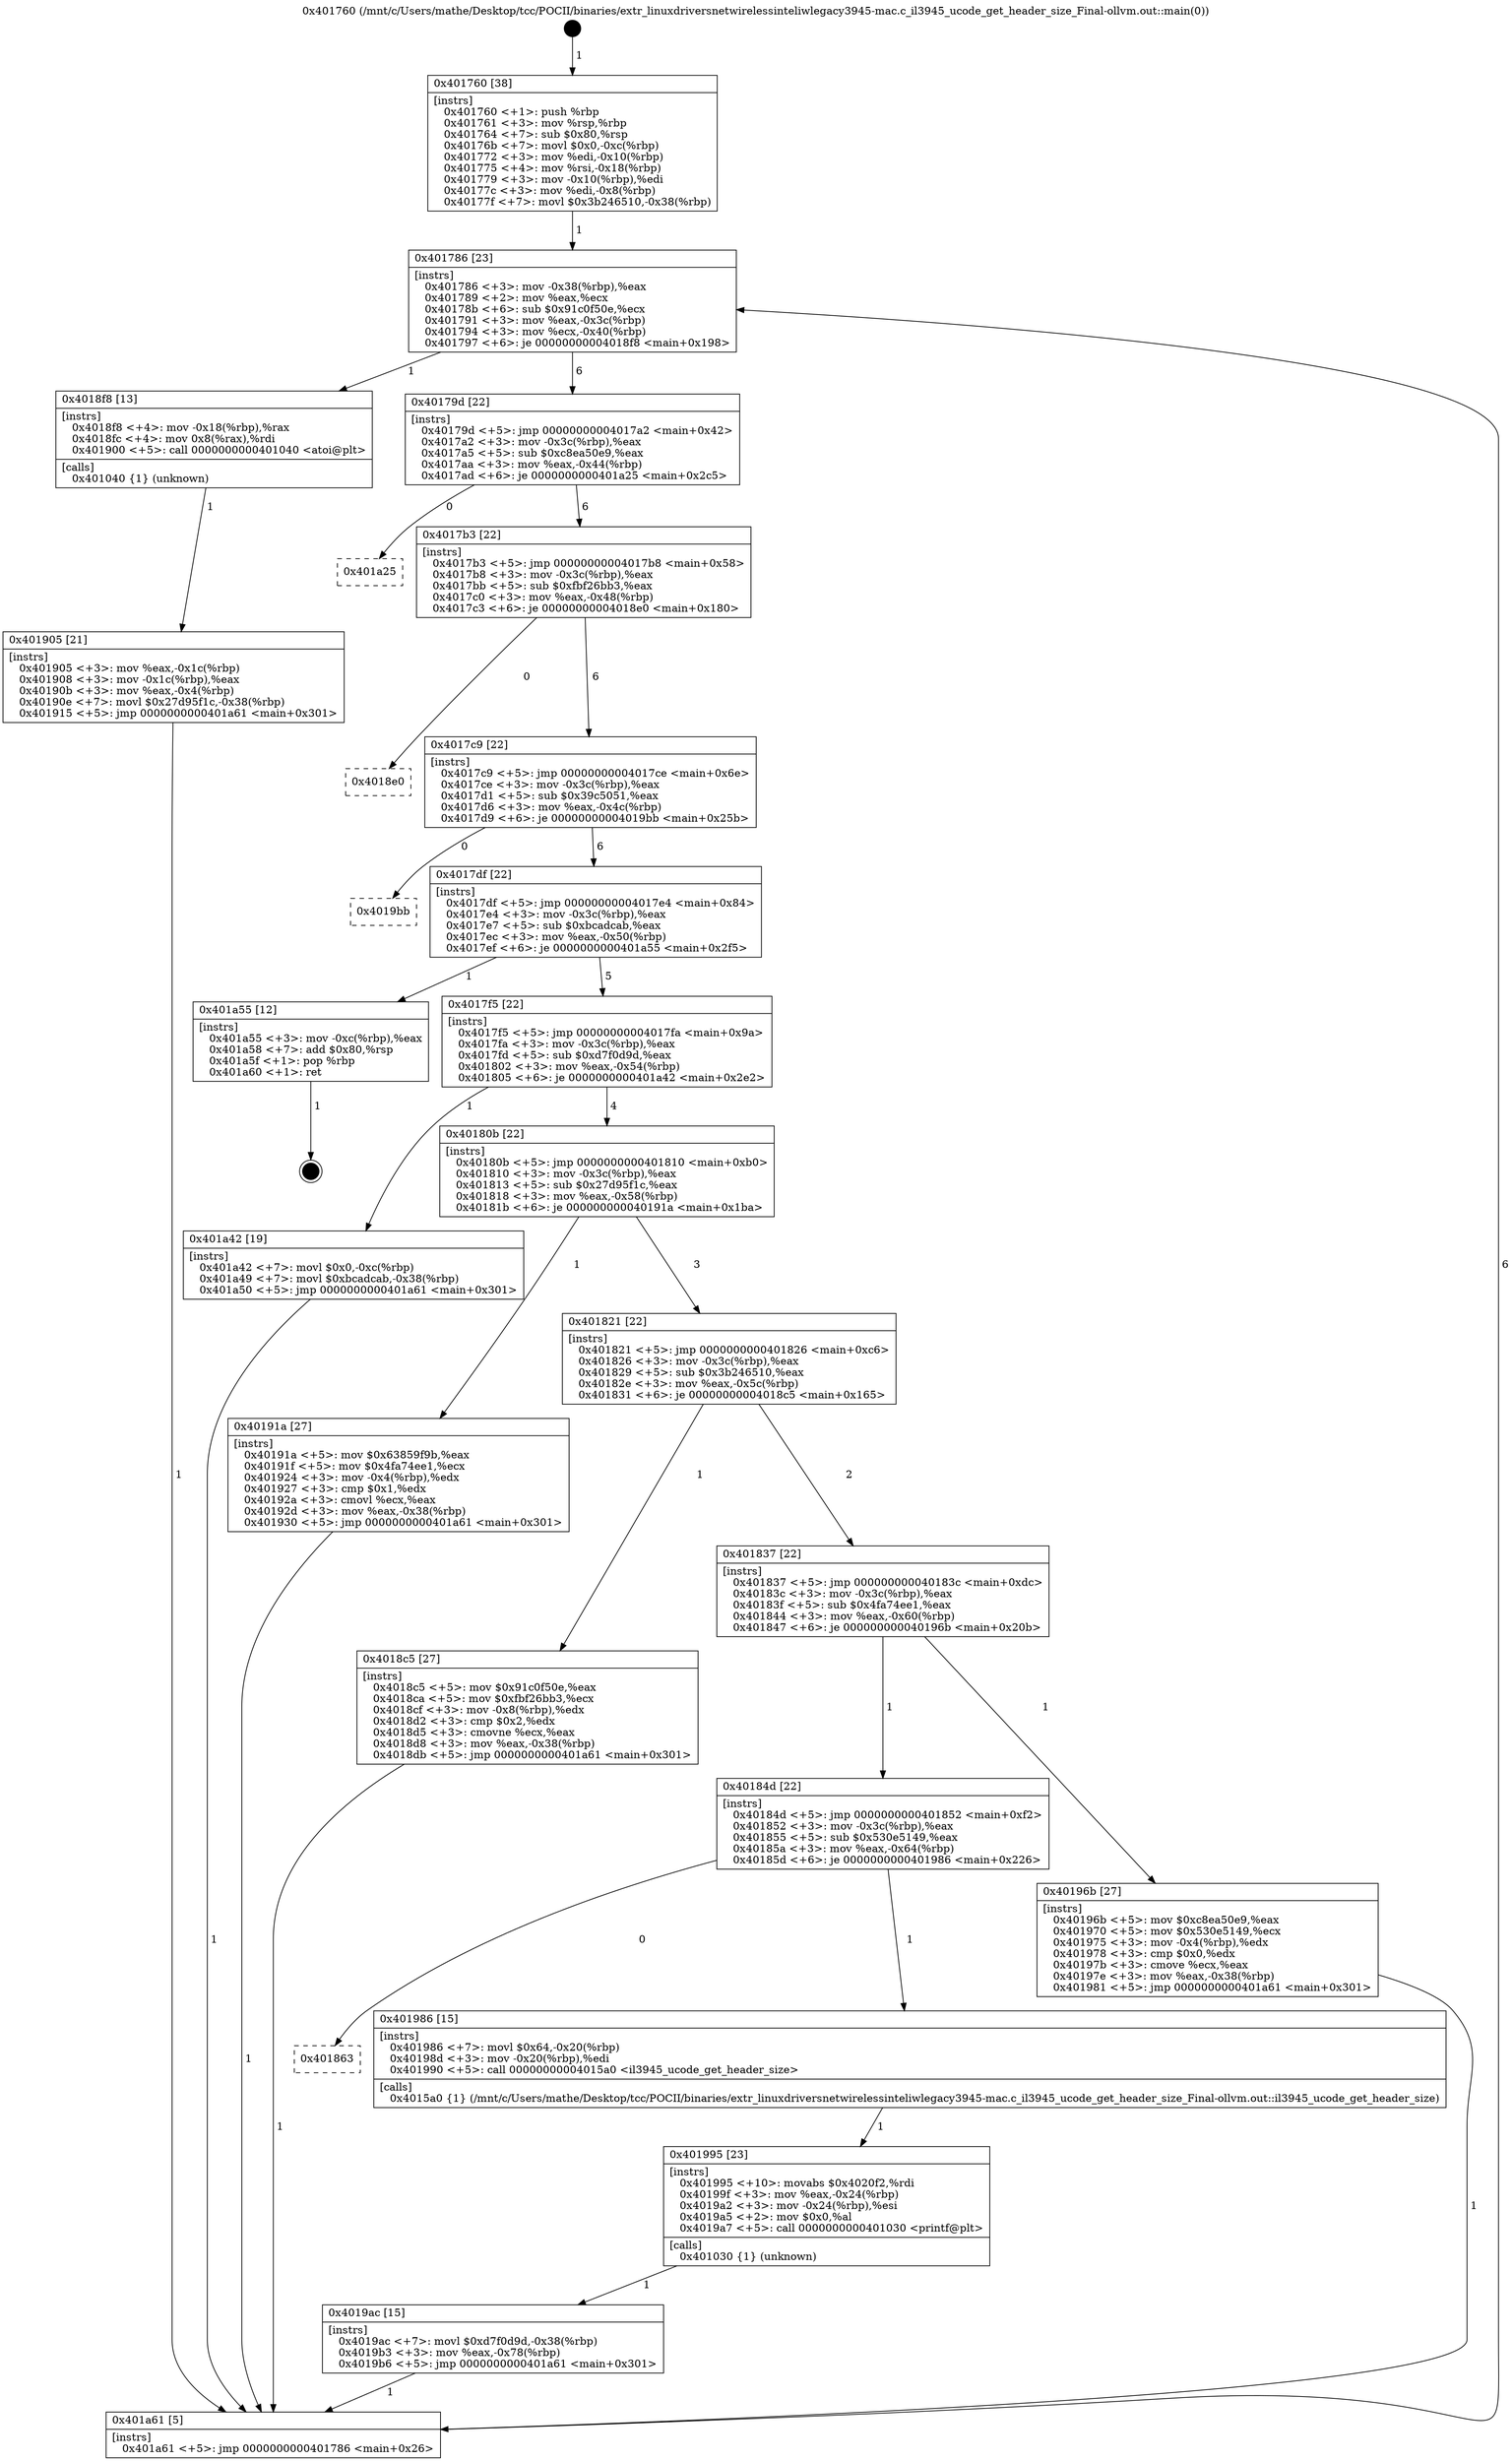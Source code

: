digraph "0x401760" {
  label = "0x401760 (/mnt/c/Users/mathe/Desktop/tcc/POCII/binaries/extr_linuxdriversnetwirelessinteliwlegacy3945-mac.c_il3945_ucode_get_header_size_Final-ollvm.out::main(0))"
  labelloc = "t"
  node[shape=record]

  Entry [label="",width=0.3,height=0.3,shape=circle,fillcolor=black,style=filled]
  "0x401786" [label="{
     0x401786 [23]\l
     | [instrs]\l
     &nbsp;&nbsp;0x401786 \<+3\>: mov -0x38(%rbp),%eax\l
     &nbsp;&nbsp;0x401789 \<+2\>: mov %eax,%ecx\l
     &nbsp;&nbsp;0x40178b \<+6\>: sub $0x91c0f50e,%ecx\l
     &nbsp;&nbsp;0x401791 \<+3\>: mov %eax,-0x3c(%rbp)\l
     &nbsp;&nbsp;0x401794 \<+3\>: mov %ecx,-0x40(%rbp)\l
     &nbsp;&nbsp;0x401797 \<+6\>: je 00000000004018f8 \<main+0x198\>\l
  }"]
  "0x4018f8" [label="{
     0x4018f8 [13]\l
     | [instrs]\l
     &nbsp;&nbsp;0x4018f8 \<+4\>: mov -0x18(%rbp),%rax\l
     &nbsp;&nbsp;0x4018fc \<+4\>: mov 0x8(%rax),%rdi\l
     &nbsp;&nbsp;0x401900 \<+5\>: call 0000000000401040 \<atoi@plt\>\l
     | [calls]\l
     &nbsp;&nbsp;0x401040 \{1\} (unknown)\l
  }"]
  "0x40179d" [label="{
     0x40179d [22]\l
     | [instrs]\l
     &nbsp;&nbsp;0x40179d \<+5\>: jmp 00000000004017a2 \<main+0x42\>\l
     &nbsp;&nbsp;0x4017a2 \<+3\>: mov -0x3c(%rbp),%eax\l
     &nbsp;&nbsp;0x4017a5 \<+5\>: sub $0xc8ea50e9,%eax\l
     &nbsp;&nbsp;0x4017aa \<+3\>: mov %eax,-0x44(%rbp)\l
     &nbsp;&nbsp;0x4017ad \<+6\>: je 0000000000401a25 \<main+0x2c5\>\l
  }"]
  Exit [label="",width=0.3,height=0.3,shape=circle,fillcolor=black,style=filled,peripheries=2]
  "0x401a25" [label="{
     0x401a25\l
  }", style=dashed]
  "0x4017b3" [label="{
     0x4017b3 [22]\l
     | [instrs]\l
     &nbsp;&nbsp;0x4017b3 \<+5\>: jmp 00000000004017b8 \<main+0x58\>\l
     &nbsp;&nbsp;0x4017b8 \<+3\>: mov -0x3c(%rbp),%eax\l
     &nbsp;&nbsp;0x4017bb \<+5\>: sub $0xfbf26bb3,%eax\l
     &nbsp;&nbsp;0x4017c0 \<+3\>: mov %eax,-0x48(%rbp)\l
     &nbsp;&nbsp;0x4017c3 \<+6\>: je 00000000004018e0 \<main+0x180\>\l
  }"]
  "0x4019ac" [label="{
     0x4019ac [15]\l
     | [instrs]\l
     &nbsp;&nbsp;0x4019ac \<+7\>: movl $0xd7f0d9d,-0x38(%rbp)\l
     &nbsp;&nbsp;0x4019b3 \<+3\>: mov %eax,-0x78(%rbp)\l
     &nbsp;&nbsp;0x4019b6 \<+5\>: jmp 0000000000401a61 \<main+0x301\>\l
  }"]
  "0x4018e0" [label="{
     0x4018e0\l
  }", style=dashed]
  "0x4017c9" [label="{
     0x4017c9 [22]\l
     | [instrs]\l
     &nbsp;&nbsp;0x4017c9 \<+5\>: jmp 00000000004017ce \<main+0x6e\>\l
     &nbsp;&nbsp;0x4017ce \<+3\>: mov -0x3c(%rbp),%eax\l
     &nbsp;&nbsp;0x4017d1 \<+5\>: sub $0x39c5051,%eax\l
     &nbsp;&nbsp;0x4017d6 \<+3\>: mov %eax,-0x4c(%rbp)\l
     &nbsp;&nbsp;0x4017d9 \<+6\>: je 00000000004019bb \<main+0x25b\>\l
  }"]
  "0x401995" [label="{
     0x401995 [23]\l
     | [instrs]\l
     &nbsp;&nbsp;0x401995 \<+10\>: movabs $0x4020f2,%rdi\l
     &nbsp;&nbsp;0x40199f \<+3\>: mov %eax,-0x24(%rbp)\l
     &nbsp;&nbsp;0x4019a2 \<+3\>: mov -0x24(%rbp),%esi\l
     &nbsp;&nbsp;0x4019a5 \<+2\>: mov $0x0,%al\l
     &nbsp;&nbsp;0x4019a7 \<+5\>: call 0000000000401030 \<printf@plt\>\l
     | [calls]\l
     &nbsp;&nbsp;0x401030 \{1\} (unknown)\l
  }"]
  "0x4019bb" [label="{
     0x4019bb\l
  }", style=dashed]
  "0x4017df" [label="{
     0x4017df [22]\l
     | [instrs]\l
     &nbsp;&nbsp;0x4017df \<+5\>: jmp 00000000004017e4 \<main+0x84\>\l
     &nbsp;&nbsp;0x4017e4 \<+3\>: mov -0x3c(%rbp),%eax\l
     &nbsp;&nbsp;0x4017e7 \<+5\>: sub $0xbcadcab,%eax\l
     &nbsp;&nbsp;0x4017ec \<+3\>: mov %eax,-0x50(%rbp)\l
     &nbsp;&nbsp;0x4017ef \<+6\>: je 0000000000401a55 \<main+0x2f5\>\l
  }"]
  "0x401863" [label="{
     0x401863\l
  }", style=dashed]
  "0x401a55" [label="{
     0x401a55 [12]\l
     | [instrs]\l
     &nbsp;&nbsp;0x401a55 \<+3\>: mov -0xc(%rbp),%eax\l
     &nbsp;&nbsp;0x401a58 \<+7\>: add $0x80,%rsp\l
     &nbsp;&nbsp;0x401a5f \<+1\>: pop %rbp\l
     &nbsp;&nbsp;0x401a60 \<+1\>: ret\l
  }"]
  "0x4017f5" [label="{
     0x4017f5 [22]\l
     | [instrs]\l
     &nbsp;&nbsp;0x4017f5 \<+5\>: jmp 00000000004017fa \<main+0x9a\>\l
     &nbsp;&nbsp;0x4017fa \<+3\>: mov -0x3c(%rbp),%eax\l
     &nbsp;&nbsp;0x4017fd \<+5\>: sub $0xd7f0d9d,%eax\l
     &nbsp;&nbsp;0x401802 \<+3\>: mov %eax,-0x54(%rbp)\l
     &nbsp;&nbsp;0x401805 \<+6\>: je 0000000000401a42 \<main+0x2e2\>\l
  }"]
  "0x401986" [label="{
     0x401986 [15]\l
     | [instrs]\l
     &nbsp;&nbsp;0x401986 \<+7\>: movl $0x64,-0x20(%rbp)\l
     &nbsp;&nbsp;0x40198d \<+3\>: mov -0x20(%rbp),%edi\l
     &nbsp;&nbsp;0x401990 \<+5\>: call 00000000004015a0 \<il3945_ucode_get_header_size\>\l
     | [calls]\l
     &nbsp;&nbsp;0x4015a0 \{1\} (/mnt/c/Users/mathe/Desktop/tcc/POCII/binaries/extr_linuxdriversnetwirelessinteliwlegacy3945-mac.c_il3945_ucode_get_header_size_Final-ollvm.out::il3945_ucode_get_header_size)\l
  }"]
  "0x401a42" [label="{
     0x401a42 [19]\l
     | [instrs]\l
     &nbsp;&nbsp;0x401a42 \<+7\>: movl $0x0,-0xc(%rbp)\l
     &nbsp;&nbsp;0x401a49 \<+7\>: movl $0xbcadcab,-0x38(%rbp)\l
     &nbsp;&nbsp;0x401a50 \<+5\>: jmp 0000000000401a61 \<main+0x301\>\l
  }"]
  "0x40180b" [label="{
     0x40180b [22]\l
     | [instrs]\l
     &nbsp;&nbsp;0x40180b \<+5\>: jmp 0000000000401810 \<main+0xb0\>\l
     &nbsp;&nbsp;0x401810 \<+3\>: mov -0x3c(%rbp),%eax\l
     &nbsp;&nbsp;0x401813 \<+5\>: sub $0x27d95f1c,%eax\l
     &nbsp;&nbsp;0x401818 \<+3\>: mov %eax,-0x58(%rbp)\l
     &nbsp;&nbsp;0x40181b \<+6\>: je 000000000040191a \<main+0x1ba\>\l
  }"]
  "0x40184d" [label="{
     0x40184d [22]\l
     | [instrs]\l
     &nbsp;&nbsp;0x40184d \<+5\>: jmp 0000000000401852 \<main+0xf2\>\l
     &nbsp;&nbsp;0x401852 \<+3\>: mov -0x3c(%rbp),%eax\l
     &nbsp;&nbsp;0x401855 \<+5\>: sub $0x530e5149,%eax\l
     &nbsp;&nbsp;0x40185a \<+3\>: mov %eax,-0x64(%rbp)\l
     &nbsp;&nbsp;0x40185d \<+6\>: je 0000000000401986 \<main+0x226\>\l
  }"]
  "0x40191a" [label="{
     0x40191a [27]\l
     | [instrs]\l
     &nbsp;&nbsp;0x40191a \<+5\>: mov $0x63859f9b,%eax\l
     &nbsp;&nbsp;0x40191f \<+5\>: mov $0x4fa74ee1,%ecx\l
     &nbsp;&nbsp;0x401924 \<+3\>: mov -0x4(%rbp),%edx\l
     &nbsp;&nbsp;0x401927 \<+3\>: cmp $0x1,%edx\l
     &nbsp;&nbsp;0x40192a \<+3\>: cmovl %ecx,%eax\l
     &nbsp;&nbsp;0x40192d \<+3\>: mov %eax,-0x38(%rbp)\l
     &nbsp;&nbsp;0x401930 \<+5\>: jmp 0000000000401a61 \<main+0x301\>\l
  }"]
  "0x401821" [label="{
     0x401821 [22]\l
     | [instrs]\l
     &nbsp;&nbsp;0x401821 \<+5\>: jmp 0000000000401826 \<main+0xc6\>\l
     &nbsp;&nbsp;0x401826 \<+3\>: mov -0x3c(%rbp),%eax\l
     &nbsp;&nbsp;0x401829 \<+5\>: sub $0x3b246510,%eax\l
     &nbsp;&nbsp;0x40182e \<+3\>: mov %eax,-0x5c(%rbp)\l
     &nbsp;&nbsp;0x401831 \<+6\>: je 00000000004018c5 \<main+0x165\>\l
  }"]
  "0x40196b" [label="{
     0x40196b [27]\l
     | [instrs]\l
     &nbsp;&nbsp;0x40196b \<+5\>: mov $0xc8ea50e9,%eax\l
     &nbsp;&nbsp;0x401970 \<+5\>: mov $0x530e5149,%ecx\l
     &nbsp;&nbsp;0x401975 \<+3\>: mov -0x4(%rbp),%edx\l
     &nbsp;&nbsp;0x401978 \<+3\>: cmp $0x0,%edx\l
     &nbsp;&nbsp;0x40197b \<+3\>: cmove %ecx,%eax\l
     &nbsp;&nbsp;0x40197e \<+3\>: mov %eax,-0x38(%rbp)\l
     &nbsp;&nbsp;0x401981 \<+5\>: jmp 0000000000401a61 \<main+0x301\>\l
  }"]
  "0x4018c5" [label="{
     0x4018c5 [27]\l
     | [instrs]\l
     &nbsp;&nbsp;0x4018c5 \<+5\>: mov $0x91c0f50e,%eax\l
     &nbsp;&nbsp;0x4018ca \<+5\>: mov $0xfbf26bb3,%ecx\l
     &nbsp;&nbsp;0x4018cf \<+3\>: mov -0x8(%rbp),%edx\l
     &nbsp;&nbsp;0x4018d2 \<+3\>: cmp $0x2,%edx\l
     &nbsp;&nbsp;0x4018d5 \<+3\>: cmovne %ecx,%eax\l
     &nbsp;&nbsp;0x4018d8 \<+3\>: mov %eax,-0x38(%rbp)\l
     &nbsp;&nbsp;0x4018db \<+5\>: jmp 0000000000401a61 \<main+0x301\>\l
  }"]
  "0x401837" [label="{
     0x401837 [22]\l
     | [instrs]\l
     &nbsp;&nbsp;0x401837 \<+5\>: jmp 000000000040183c \<main+0xdc\>\l
     &nbsp;&nbsp;0x40183c \<+3\>: mov -0x3c(%rbp),%eax\l
     &nbsp;&nbsp;0x40183f \<+5\>: sub $0x4fa74ee1,%eax\l
     &nbsp;&nbsp;0x401844 \<+3\>: mov %eax,-0x60(%rbp)\l
     &nbsp;&nbsp;0x401847 \<+6\>: je 000000000040196b \<main+0x20b\>\l
  }"]
  "0x401a61" [label="{
     0x401a61 [5]\l
     | [instrs]\l
     &nbsp;&nbsp;0x401a61 \<+5\>: jmp 0000000000401786 \<main+0x26\>\l
  }"]
  "0x401760" [label="{
     0x401760 [38]\l
     | [instrs]\l
     &nbsp;&nbsp;0x401760 \<+1\>: push %rbp\l
     &nbsp;&nbsp;0x401761 \<+3\>: mov %rsp,%rbp\l
     &nbsp;&nbsp;0x401764 \<+7\>: sub $0x80,%rsp\l
     &nbsp;&nbsp;0x40176b \<+7\>: movl $0x0,-0xc(%rbp)\l
     &nbsp;&nbsp;0x401772 \<+3\>: mov %edi,-0x10(%rbp)\l
     &nbsp;&nbsp;0x401775 \<+4\>: mov %rsi,-0x18(%rbp)\l
     &nbsp;&nbsp;0x401779 \<+3\>: mov -0x10(%rbp),%edi\l
     &nbsp;&nbsp;0x40177c \<+3\>: mov %edi,-0x8(%rbp)\l
     &nbsp;&nbsp;0x40177f \<+7\>: movl $0x3b246510,-0x38(%rbp)\l
  }"]
  "0x401905" [label="{
     0x401905 [21]\l
     | [instrs]\l
     &nbsp;&nbsp;0x401905 \<+3\>: mov %eax,-0x1c(%rbp)\l
     &nbsp;&nbsp;0x401908 \<+3\>: mov -0x1c(%rbp),%eax\l
     &nbsp;&nbsp;0x40190b \<+3\>: mov %eax,-0x4(%rbp)\l
     &nbsp;&nbsp;0x40190e \<+7\>: movl $0x27d95f1c,-0x38(%rbp)\l
     &nbsp;&nbsp;0x401915 \<+5\>: jmp 0000000000401a61 \<main+0x301\>\l
  }"]
  Entry -> "0x401760" [label=" 1"]
  "0x401786" -> "0x4018f8" [label=" 1"]
  "0x401786" -> "0x40179d" [label=" 6"]
  "0x401a55" -> Exit [label=" 1"]
  "0x40179d" -> "0x401a25" [label=" 0"]
  "0x40179d" -> "0x4017b3" [label=" 6"]
  "0x401a42" -> "0x401a61" [label=" 1"]
  "0x4017b3" -> "0x4018e0" [label=" 0"]
  "0x4017b3" -> "0x4017c9" [label=" 6"]
  "0x4019ac" -> "0x401a61" [label=" 1"]
  "0x4017c9" -> "0x4019bb" [label=" 0"]
  "0x4017c9" -> "0x4017df" [label=" 6"]
  "0x401995" -> "0x4019ac" [label=" 1"]
  "0x4017df" -> "0x401a55" [label=" 1"]
  "0x4017df" -> "0x4017f5" [label=" 5"]
  "0x401986" -> "0x401995" [label=" 1"]
  "0x4017f5" -> "0x401a42" [label=" 1"]
  "0x4017f5" -> "0x40180b" [label=" 4"]
  "0x40184d" -> "0x401863" [label=" 0"]
  "0x40180b" -> "0x40191a" [label=" 1"]
  "0x40180b" -> "0x401821" [label=" 3"]
  "0x40184d" -> "0x401986" [label=" 1"]
  "0x401821" -> "0x4018c5" [label=" 1"]
  "0x401821" -> "0x401837" [label=" 2"]
  "0x4018c5" -> "0x401a61" [label=" 1"]
  "0x401760" -> "0x401786" [label=" 1"]
  "0x401a61" -> "0x401786" [label=" 6"]
  "0x4018f8" -> "0x401905" [label=" 1"]
  "0x401905" -> "0x401a61" [label=" 1"]
  "0x40191a" -> "0x401a61" [label=" 1"]
  "0x40196b" -> "0x401a61" [label=" 1"]
  "0x401837" -> "0x40196b" [label=" 1"]
  "0x401837" -> "0x40184d" [label=" 1"]
}
